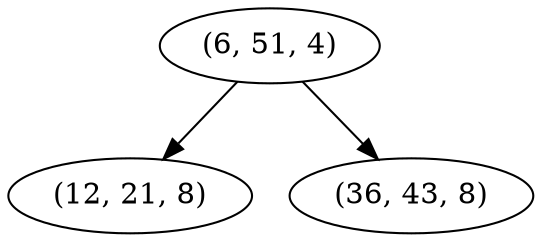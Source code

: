 digraph tree {
    "(6, 51, 4)";
    "(12, 21, 8)";
    "(36, 43, 8)";
    "(6, 51, 4)" -> "(12, 21, 8)";
    "(6, 51, 4)" -> "(36, 43, 8)";
}
